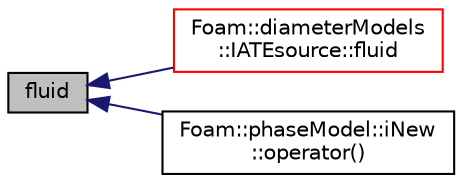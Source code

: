 digraph "fluid"
{
  bgcolor="transparent";
  edge [fontname="Helvetica",fontsize="10",labelfontname="Helvetica",labelfontsize="10"];
  node [fontname="Helvetica",fontsize="10",shape=record];
  rankdir="LR";
  Node1 [label="fluid",height=0.2,width=0.4,color="black", fillcolor="grey75", style="filled", fontcolor="black"];
  Node1 -> Node2 [dir="back",color="midnightblue",fontsize="10",style="solid",fontname="Helvetica"];
  Node2 [label="Foam::diameterModels\l::IATEsource::fluid",height=0.2,width=0.4,color="red",URL="$a01035.html#ad6ca9dde5a3f592b8b994b502adc6d4f"];
  Node1 -> Node3 [dir="back",color="midnightblue",fontsize="10",style="solid",fontname="Helvetica"];
  Node3 [label="Foam::phaseModel::iNew\l::operator()",height=0.2,width=0.4,color="black",URL="$a01088.html#ae95dfbd46024c595c9d962e961e141ed"];
}
